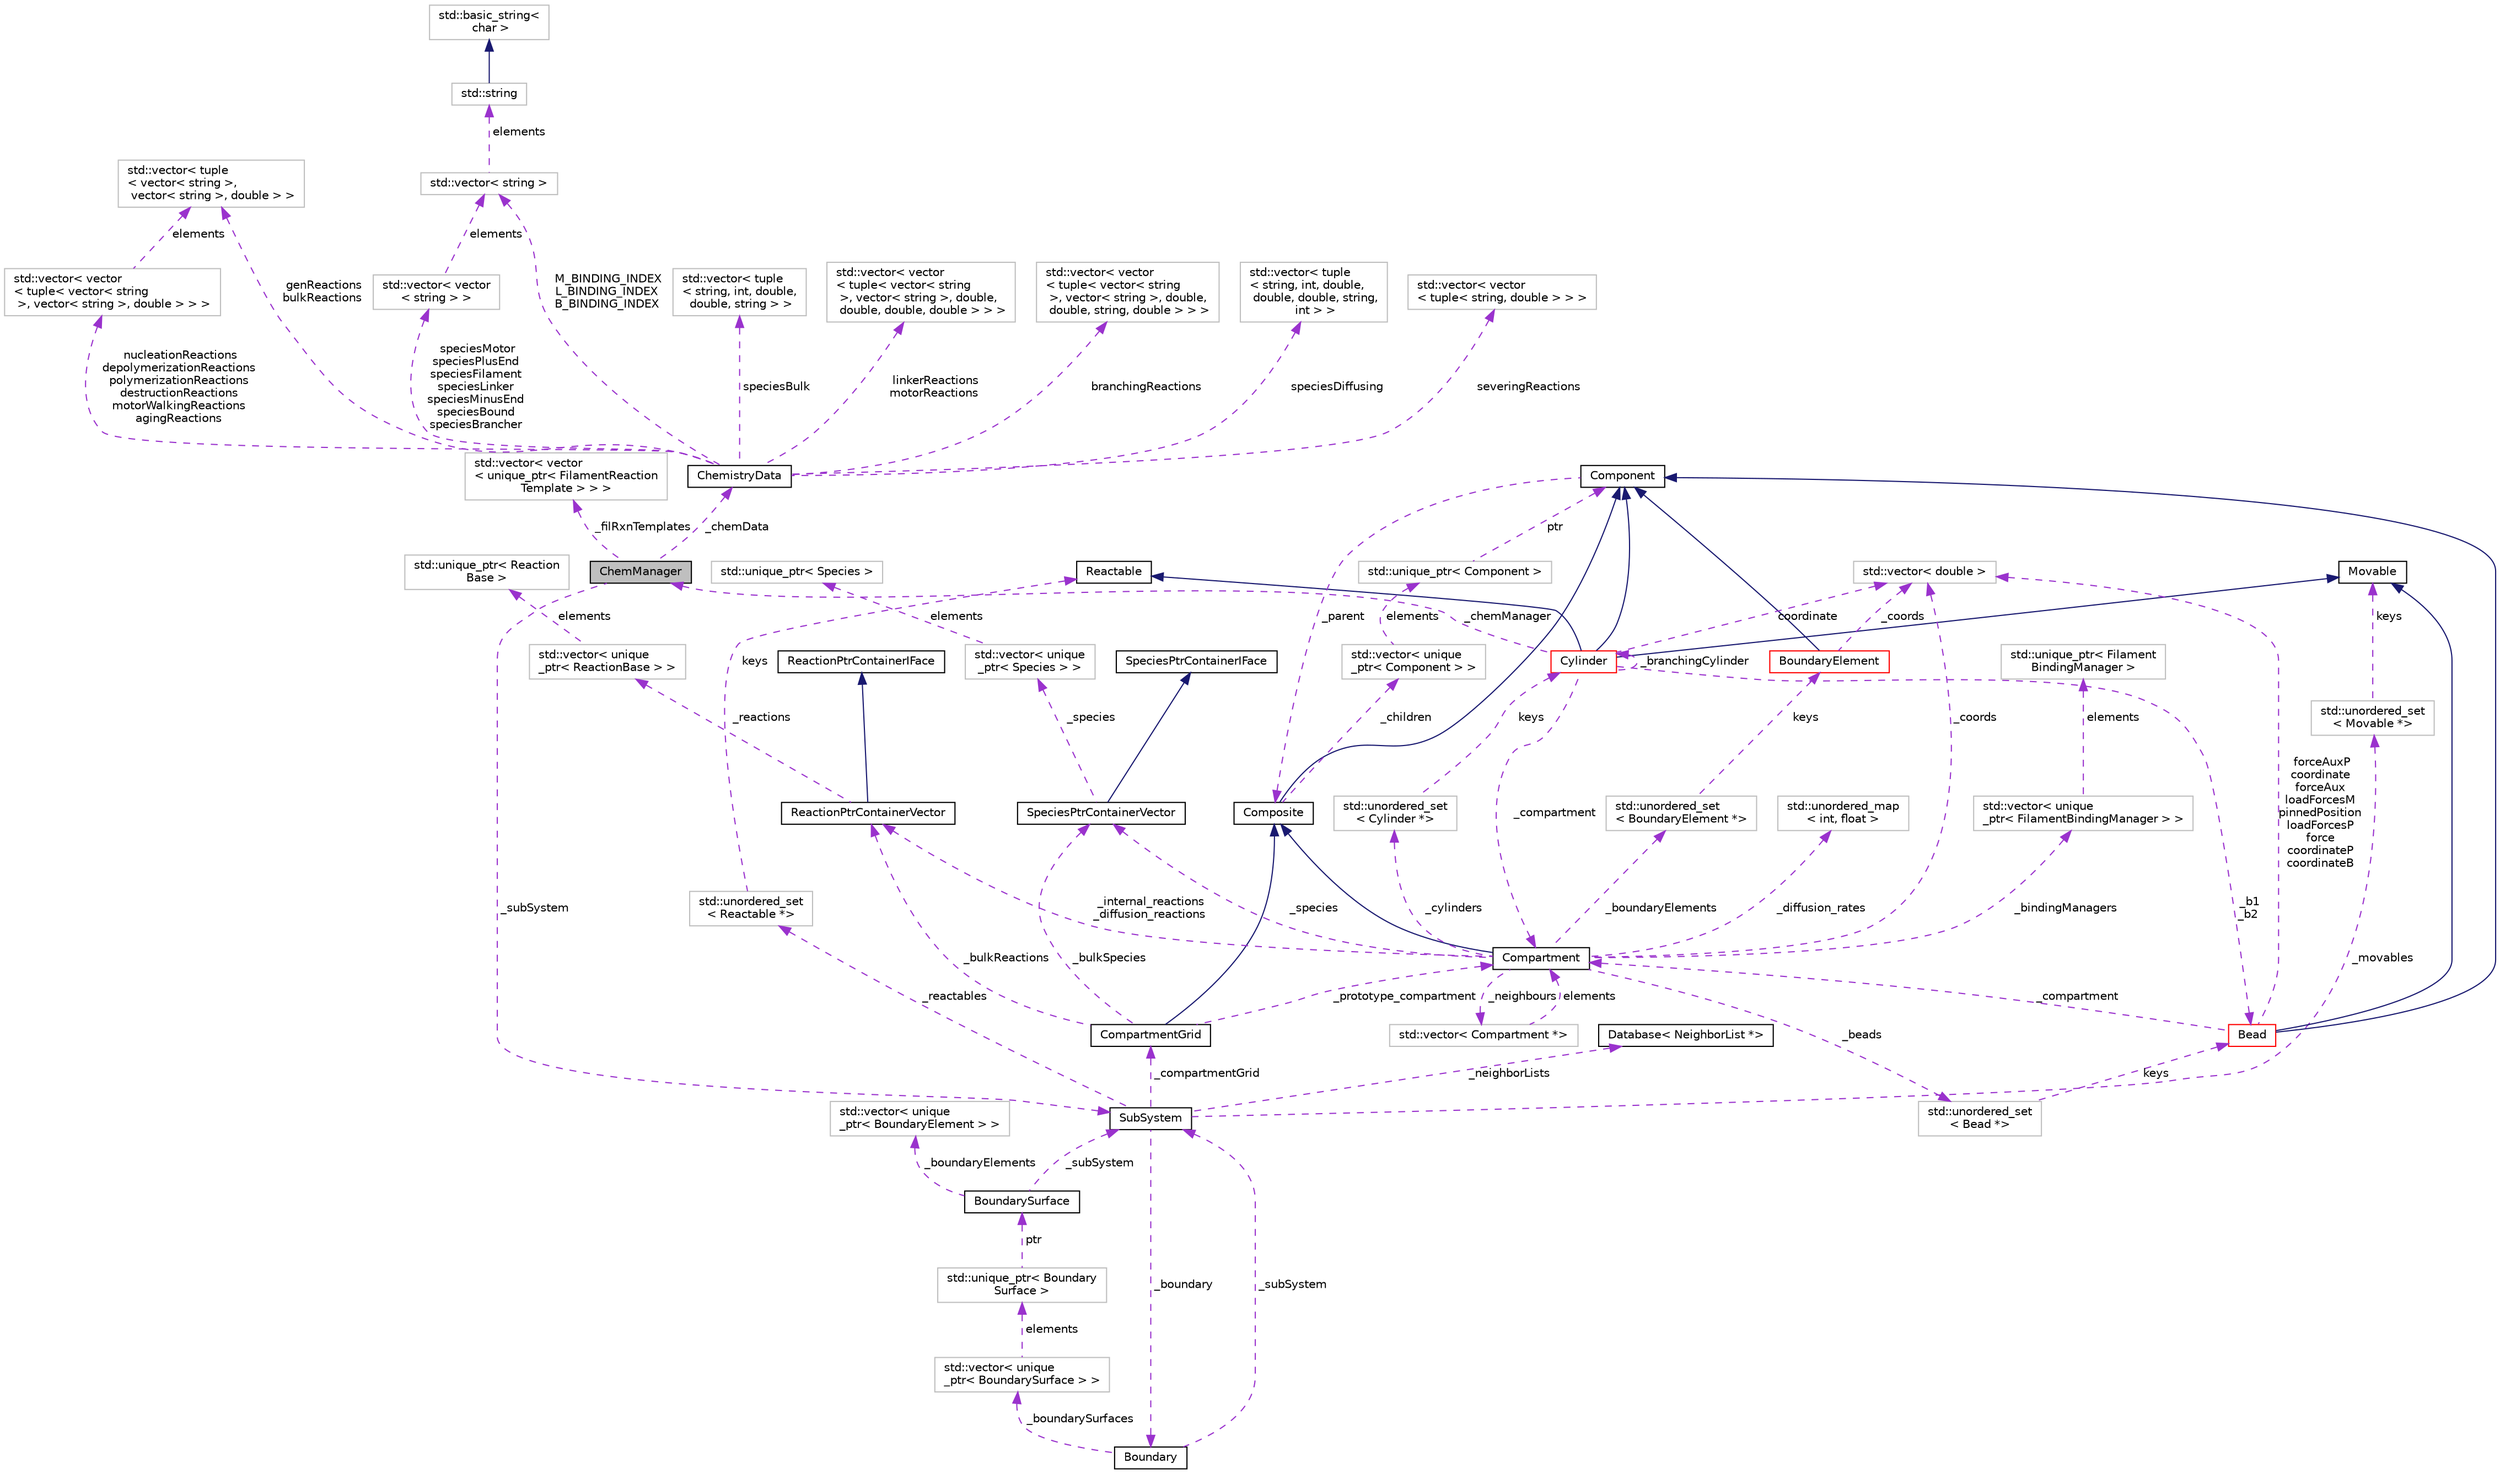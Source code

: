 digraph "ChemManager"
{
 // INTERACTIVE_SVG=YES
  edge [fontname="Helvetica",fontsize="10",labelfontname="Helvetica",labelfontsize="10"];
  node [fontname="Helvetica",fontsize="10",shape=record];
  Node1 [label="ChemManager",height=0.2,width=0.4,color="black", fillcolor="grey75", style="filled", fontcolor="black"];
  Node2 -> Node1 [dir="back",color="darkorchid3",fontsize="10",style="dashed",label=" _filRxnTemplates" ,fontname="Helvetica"];
  Node2 [label="std::vector\< vector\l\< unique_ptr\< FilamentReaction\lTemplate \> \> \>",height=0.2,width=0.4,color="grey75", fillcolor="white", style="filled"];
  Node3 -> Node1 [dir="back",color="darkorchid3",fontsize="10",style="dashed",label=" _chemData" ,fontname="Helvetica"];
  Node3 [label="ChemistryData",height=0.2,width=0.4,color="black", fillcolor="white", style="filled",URL="$structChemistryData.html",tooltip="Struct to hold Species and Reaction information. "];
  Node4 -> Node3 [dir="back",color="darkorchid3",fontsize="10",style="dashed",label=" nucleationReactions\ndepolymerizationReactions\npolymerizationReactions\ndestructionReactions\nmotorWalkingReactions\nagingReactions" ,fontname="Helvetica"];
  Node4 [label="std::vector\< vector\l\< tuple\< vector\< string\l \>, vector\< string \>, double \> \> \>",height=0.2,width=0.4,color="grey75", fillcolor="white", style="filled"];
  Node5 -> Node4 [dir="back",color="darkorchid3",fontsize="10",style="dashed",label=" elements" ,fontname="Helvetica"];
  Node5 [label="std::vector\< tuple\l\< vector\< string \>,\l vector\< string \>, double \> \>",height=0.2,width=0.4,color="grey75", fillcolor="white", style="filled"];
  Node6 -> Node3 [dir="back",color="darkorchid3",fontsize="10",style="dashed",label=" speciesMotor\nspeciesPlusEnd\nspeciesFilament\nspeciesLinker\nspeciesMinusEnd\nspeciesBound\nspeciesBrancher" ,fontname="Helvetica"];
  Node6 [label="std::vector\< vector\l\< string \> \>",height=0.2,width=0.4,color="grey75", fillcolor="white", style="filled"];
  Node7 -> Node6 [dir="back",color="darkorchid3",fontsize="10",style="dashed",label=" elements" ,fontname="Helvetica"];
  Node7 [label="std::vector\< string \>",height=0.2,width=0.4,color="grey75", fillcolor="white", style="filled"];
  Node8 -> Node7 [dir="back",color="darkorchid3",fontsize="10",style="dashed",label=" elements" ,fontname="Helvetica"];
  Node8 [label="std::string",height=0.2,width=0.4,color="grey75", fillcolor="white", style="filled",tooltip="STL class. "];
  Node9 -> Node8 [dir="back",color="midnightblue",fontsize="10",style="solid",fontname="Helvetica"];
  Node9 [label="std::basic_string\<\l char \>",height=0.2,width=0.4,color="grey75", fillcolor="white", style="filled",tooltip="STL class. "];
  Node10 -> Node3 [dir="back",color="darkorchid3",fontsize="10",style="dashed",label=" speciesBulk" ,fontname="Helvetica"];
  Node10 [label="std::vector\< tuple\l\< string, int, double,\l double, string \> \>",height=0.2,width=0.4,color="grey75", fillcolor="white", style="filled"];
  Node11 -> Node3 [dir="back",color="darkorchid3",fontsize="10",style="dashed",label=" linkerReactions\nmotorReactions" ,fontname="Helvetica"];
  Node11 [label="std::vector\< vector\l\< tuple\< vector\< string\l \>, vector\< string \>, double,\l double, double, double \> \> \>",height=0.2,width=0.4,color="grey75", fillcolor="white", style="filled"];
  Node7 -> Node3 [dir="back",color="darkorchid3",fontsize="10",style="dashed",label=" M_BINDING_INDEX\nL_BINDING_INDEX\nB_BINDING_INDEX" ,fontname="Helvetica"];
  Node12 -> Node3 [dir="back",color="darkorchid3",fontsize="10",style="dashed",label=" branchingReactions" ,fontname="Helvetica"];
  Node12 [label="std::vector\< vector\l\< tuple\< vector\< string\l \>, vector\< string \>, double,\l double, string, double \> \> \>",height=0.2,width=0.4,color="grey75", fillcolor="white", style="filled"];
  Node5 -> Node3 [dir="back",color="darkorchid3",fontsize="10",style="dashed",label=" genReactions\nbulkReactions" ,fontname="Helvetica"];
  Node13 -> Node3 [dir="back",color="darkorchid3",fontsize="10",style="dashed",label=" speciesDiffusing" ,fontname="Helvetica"];
  Node13 [label="std::vector\< tuple\l\< string, int, double,\l double, double, string,\l int \> \>",height=0.2,width=0.4,color="grey75", fillcolor="white", style="filled"];
  Node14 -> Node3 [dir="back",color="darkorchid3",fontsize="10",style="dashed",label=" severingReactions" ,fontname="Helvetica"];
  Node14 [label="std::vector\< vector\l\< tuple\< string, double \> \> \>",height=0.2,width=0.4,color="grey75", fillcolor="white", style="filled"];
  Node15 -> Node1 [dir="back",color="darkorchid3",fontsize="10",style="dashed",label=" _subSystem" ,fontname="Helvetica"];
  Node15 [label="SubSystem",height=0.2,width=0.4,color="black", fillcolor="white", style="filled",URL="$classSubSystem.html",tooltip="Manages all Movables and Reactables. "];
  Node16 -> Node15 [dir="back",color="darkorchid3",fontsize="10",style="dashed",label=" _movables" ,fontname="Helvetica"];
  Node16 [label="std::unordered_set\l\< Movable *\>",height=0.2,width=0.4,color="grey75", fillcolor="white", style="filled"];
  Node17 -> Node16 [dir="back",color="darkorchid3",fontsize="10",style="dashed",label=" keys" ,fontname="Helvetica"];
  Node17 [label="Movable",height=0.2,width=0.4,color="black", fillcolor="white", style="filled",URL="$classMovable.html",tooltip="An abstract base class for a movable element in the SubSystem. "];
  Node18 -> Node15 [dir="back",color="darkorchid3",fontsize="10",style="dashed",label=" _reactables" ,fontname="Helvetica"];
  Node18 [label="std::unordered_set\l\< Reactable *\>",height=0.2,width=0.4,color="grey75", fillcolor="white", style="filled"];
  Node19 -> Node18 [dir="back",color="darkorchid3",fontsize="10",style="dashed",label=" keys" ,fontname="Helvetica"];
  Node19 [label="Reactable",height=0.2,width=0.4,color="black", fillcolor="white", style="filled",URL="$classReactable.html",tooltip="An abstract base class for a reactable element in the SubSystem. "];
  Node20 -> Node15 [dir="back",color="darkorchid3",fontsize="10",style="dashed",label=" _boundary" ,fontname="Helvetica"];
  Node20 [label="Boundary",height=0.2,width=0.4,color="black", fillcolor="white", style="filled",URL="$classBoundary.html",tooltip="To store all BoundarySurfaces that are in the SubSystem. "];
  Node15 -> Node20 [dir="back",color="darkorchid3",fontsize="10",style="dashed",label=" _subSystem" ,fontname="Helvetica"];
  Node21 -> Node20 [dir="back",color="darkorchid3",fontsize="10",style="dashed",label=" _boundarySurfaces" ,fontname="Helvetica"];
  Node21 [label="std::vector\< unique\l_ptr\< BoundarySurface \> \>",height=0.2,width=0.4,color="grey75", fillcolor="white", style="filled"];
  Node22 -> Node21 [dir="back",color="darkorchid3",fontsize="10",style="dashed",label=" elements" ,fontname="Helvetica"];
  Node22 [label="std::unique_ptr\< Boundary\lSurface \>",height=0.2,width=0.4,color="grey75", fillcolor="white", style="filled"];
  Node23 -> Node22 [dir="back",color="darkorchid3",fontsize="10",style="dashed",label=" ptr" ,fontname="Helvetica"];
  Node23 [label="BoundarySurface",height=0.2,width=0.4,color="black", fillcolor="white", style="filled",URL="$classBoundarySurface.html",tooltip="A boundary shape that holds BoundaryElements. "];
  Node15 -> Node23 [dir="back",color="darkorchid3",fontsize="10",style="dashed",label=" _subSystem" ,fontname="Helvetica"];
  Node24 -> Node23 [dir="back",color="darkorchid3",fontsize="10",style="dashed",label=" _boundaryElements" ,fontname="Helvetica"];
  Node24 [label="std::vector\< unique\l_ptr\< BoundaryElement \> \>",height=0.2,width=0.4,color="grey75", fillcolor="white", style="filled"];
  Node35 -> Node15 [dir="back",color="darkorchid3",fontsize="10",style="dashed",label=" _compartmentGrid" ,fontname="Helvetica"];
  Node35 [label="CompartmentGrid",height=0.2,width=0.4,color="black", fillcolor="white", style="filled",URL="$classCompartmentGrid.html",tooltip="A simple n-dimensional grid of Compartment objects. "];
  Node28 -> Node35 [dir="back",color="midnightblue",fontsize="10",style="solid",fontname="Helvetica"];
  Node28 [label="Composite",height=0.2,width=0.4,color="black", fillcolor="white", style="filled",URL="$classComposite.html",tooltip="The aggregating class for the Composite pattern. "];
  Node27 -> Node28 [dir="back",color="midnightblue",fontsize="10",style="solid",fontname="Helvetica"];
  Node27 [label="Component",height=0.2,width=0.4,color="black", fillcolor="white", style="filled",URL="$classComponent.html",tooltip="The base class for the Composite pattern hieararchy. "];
  Node28 -> Node27 [dir="back",color="darkorchid3",fontsize="10",style="dashed",label=" _parent" ,fontname="Helvetica"];
  Node29 -> Node28 [dir="back",color="darkorchid3",fontsize="10",style="dashed",label=" _children" ,fontname="Helvetica"];
  Node29 [label="std::vector\< unique\l_ptr\< Component \> \>",height=0.2,width=0.4,color="grey75", fillcolor="white", style="filled"];
  Node30 -> Node29 [dir="back",color="darkorchid3",fontsize="10",style="dashed",label=" elements" ,fontname="Helvetica"];
  Node30 [label="std::unique_ptr\< Component \>",height=0.2,width=0.4,color="grey75", fillcolor="white", style="filled"];
  Node27 -> Node30 [dir="back",color="darkorchid3",fontsize="10",style="dashed",label=" ptr" ,fontname="Helvetica"];
  Node36 -> Node35 [dir="back",color="darkorchid3",fontsize="10",style="dashed",label=" _prototype_compartment" ,fontname="Helvetica"];
  Node36 [label="Compartment",height=0.2,width=0.4,color="black", fillcolor="white", style="filled",URL="$classCompartment.html",tooltip="A container or holding Species and Reactions. "];
  Node28 -> Node36 [dir="back",color="midnightblue",fontsize="10",style="solid",fontname="Helvetica"];
  Node37 -> Node36 [dir="back",color="darkorchid3",fontsize="10",style="dashed",label=" _beads" ,fontname="Helvetica"];
  Node37 [label="std::unordered_set\l\< Bead *\>",height=0.2,width=0.4,color="grey75", fillcolor="white", style="filled"];
  Node38 -> Node37 [dir="back",color="darkorchid3",fontsize="10",style="dashed",label=" keys" ,fontname="Helvetica"];
  Node38 [label="Bead",height=0.2,width=0.4,color="red", fillcolor="white", style="filled",URL="$classBead.html",tooltip="Represents a single coordinate between Cylinders, and holds forces needed for mechanical equilibratio..."];
  Node27 -> Node38 [dir="back",color="midnightblue",fontsize="10",style="solid",fontname="Helvetica"];
  Node17 -> Node38 [dir="back",color="midnightblue",fontsize="10",style="solid",fontname="Helvetica"];
  Node36 -> Node38 [dir="back",color="darkorchid3",fontsize="10",style="dashed",label=" _compartment" ,fontname="Helvetica"];
  Node34 -> Node38 [dir="back",color="darkorchid3",fontsize="10",style="dashed",label=" forceAuxP\ncoordinate\nforceAux\nloadForcesM\npinnedPosition\nloadForcesP\nforce\ncoordinateP\ncoordinateB" ,fontname="Helvetica"];
  Node34 [label="std::vector\< double \>",height=0.2,width=0.4,color="grey75", fillcolor="white", style="filled"];
  Node40 -> Node36 [dir="back",color="darkorchid3",fontsize="10",style="dashed",label=" _neighbours" ,fontname="Helvetica"];
  Node40 [label="std::vector\< Compartment *\>",height=0.2,width=0.4,color="grey75", fillcolor="white", style="filled"];
  Node36 -> Node40 [dir="back",color="darkorchid3",fontsize="10",style="dashed",label=" elements" ,fontname="Helvetica"];
  Node41 -> Node36 [dir="back",color="darkorchid3",fontsize="10",style="dashed",label=" _cylinders" ,fontname="Helvetica"];
  Node41 [label="std::unordered_set\l\< Cylinder *\>",height=0.2,width=0.4,color="grey75", fillcolor="white", style="filled"];
  Node42 -> Node41 [dir="back",color="darkorchid3",fontsize="10",style="dashed",label=" keys" ,fontname="Helvetica"];
  Node42 [label="Cylinder",height=0.2,width=0.4,color="red", fillcolor="white", style="filled",URL="$classCylinder.html",tooltip="A container to store a MCylinder and CCylinder. "];
  Node27 -> Node42 [dir="back",color="midnightblue",fontsize="10",style="solid",fontname="Helvetica"];
  Node17 -> Node42 [dir="back",color="midnightblue",fontsize="10",style="solid",fontname="Helvetica"];
  Node19 -> Node42 [dir="back",color="midnightblue",fontsize="10",style="solid",fontname="Helvetica"];
  Node42 -> Node42 [dir="back",color="darkorchid3",fontsize="10",style="dashed",label=" _branchingCylinder" ,fontname="Helvetica"];
  Node38 -> Node42 [dir="back",color="darkorchid3",fontsize="10",style="dashed",label=" _b1\n_b2" ,fontname="Helvetica"];
  Node36 -> Node42 [dir="back",color="darkorchid3",fontsize="10",style="dashed",label=" _compartment" ,fontname="Helvetica"];
  Node1 -> Node42 [dir="back",color="darkorchid3",fontsize="10",style="dashed",label=" _chemManager" ,fontname="Helvetica"];
  Node34 -> Node42 [dir="back",color="darkorchid3",fontsize="10",style="dashed",label=" coordinate" ,fontname="Helvetica"];
  Node70 -> Node36 [dir="back",color="darkorchid3",fontsize="10",style="dashed",label=" _boundaryElements" ,fontname="Helvetica"];
  Node70 [label="std::unordered_set\l\< BoundaryElement *\>",height=0.2,width=0.4,color="grey75", fillcolor="white", style="filled"];
  Node26 -> Node70 [dir="back",color="darkorchid3",fontsize="10",style="dashed",label=" keys" ,fontname="Helvetica"];
  Node26 [label="BoundaryElement",height=0.2,width=0.4,color="red", fillcolor="white", style="filled",URL="$classBoundaryElement.html",tooltip="Represents an element of a BoundarySurface. "];
  Node27 -> Node26 [dir="back",color="midnightblue",fontsize="10",style="solid",fontname="Helvetica"];
  Node34 -> Node26 [dir="back",color="darkorchid3",fontsize="10",style="dashed",label=" _coords" ,fontname="Helvetica"];
  Node71 -> Node36 [dir="back",color="darkorchid3",fontsize="10",style="dashed",label=" _internal_reactions\n_diffusion_reactions" ,fontname="Helvetica"];
  Node71 [label="ReactionPtrContainerVector",height=0.2,width=0.4,color="black", fillcolor="white", style="filled",URL="$classReactionPtrContainerVector.html",tooltip="A concrete class implementing the ReactionPtrContainerIFace, using vector<unique_ptr<ReactionBase>> a..."];
  Node72 -> Node71 [dir="back",color="midnightblue",fontsize="10",style="solid",fontname="Helvetica"];
  Node72 [label="ReactionPtrContainerIFace",height=0.2,width=0.4,color="black", fillcolor="white", style="filled",URL="$classReactionPtrContainerIFace.html",tooltip="An abstract interface for a container of pointers to reaction objects. "];
  Node73 -> Node71 [dir="back",color="darkorchid3",fontsize="10",style="dashed",label=" _reactions" ,fontname="Helvetica"];
  Node73 [label="std::vector\< unique\l_ptr\< ReactionBase \> \>",height=0.2,width=0.4,color="grey75", fillcolor="white", style="filled"];
  Node74 -> Node73 [dir="back",color="darkorchid3",fontsize="10",style="dashed",label=" elements" ,fontname="Helvetica"];
  Node74 [label="std::unique_ptr\< Reaction\lBase \>",height=0.2,width=0.4,color="grey75", fillcolor="white", style="filled"];
  Node75 -> Node36 [dir="back",color="darkorchid3",fontsize="10",style="dashed",label=" _diffusion_rates" ,fontname="Helvetica"];
  Node75 [label="std::unordered_map\l\< int, float \>",height=0.2,width=0.4,color="grey75", fillcolor="white", style="filled"];
  Node34 -> Node36 [dir="back",color="darkorchid3",fontsize="10",style="dashed",label=" _coords" ,fontname="Helvetica"];
  Node76 -> Node36 [dir="back",color="darkorchid3",fontsize="10",style="dashed",label=" _bindingManagers" ,fontname="Helvetica"];
  Node76 [label="std::vector\< unique\l_ptr\< FilamentBindingManager \> \>",height=0.2,width=0.4,color="grey75", fillcolor="white", style="filled"];
  Node77 -> Node76 [dir="back",color="darkorchid3",fontsize="10",style="dashed",label=" elements" ,fontname="Helvetica"];
  Node77 [label="std::unique_ptr\< Filament\lBindingManager \>",height=0.2,width=0.4,color="grey75", fillcolor="white", style="filled"];
  Node79 -> Node36 [dir="back",color="darkorchid3",fontsize="10",style="dashed",label=" _species" ,fontname="Helvetica"];
  Node79 [label="SpeciesPtrContainerVector",height=0.2,width=0.4,color="black", fillcolor="white", style="filled",URL="$classSpeciesPtrContainerVector.html",tooltip="A concrete class implementing the SpeciesPtrContainerIFace, using vector<unique_ptr<Species>> as the ..."];
  Node80 -> Node79 [dir="back",color="midnightblue",fontsize="10",style="solid",fontname="Helvetica"];
  Node80 [label="SpeciesPtrContainerIFace",height=0.2,width=0.4,color="black", fillcolor="white", style="filled",URL="$classSpeciesPtrContainerIFace.html",tooltip="An abstract interface for a container of pointers to Species objects. "];
  Node81 -> Node79 [dir="back",color="darkorchid3",fontsize="10",style="dashed",label=" _species" ,fontname="Helvetica"];
  Node81 [label="std::vector\< unique\l_ptr\< Species \> \>",height=0.2,width=0.4,color="grey75", fillcolor="white", style="filled"];
  Node82 -> Node81 [dir="back",color="darkorchid3",fontsize="10",style="dashed",label=" elements" ,fontname="Helvetica"];
  Node82 [label="std::unique_ptr\< Species \>",height=0.2,width=0.4,color="grey75", fillcolor="white", style="filled"];
  Node71 -> Node35 [dir="back",color="darkorchid3",fontsize="10",style="dashed",label=" _bulkReactions" ,fontname="Helvetica"];
  Node79 -> Node35 [dir="back",color="darkorchid3",fontsize="10",style="dashed",label=" _bulkSpecies" ,fontname="Helvetica"];
  Node83 -> Node15 [dir="back",color="darkorchid3",fontsize="10",style="dashed",label=" _neighborLists" ,fontname="Helvetica"];
  Node83 [label="Database\< NeighborList *\>",height=0.2,width=0.4,color="black", fillcolor="white", style="filled",URL="$classDatabase.html"];
}
